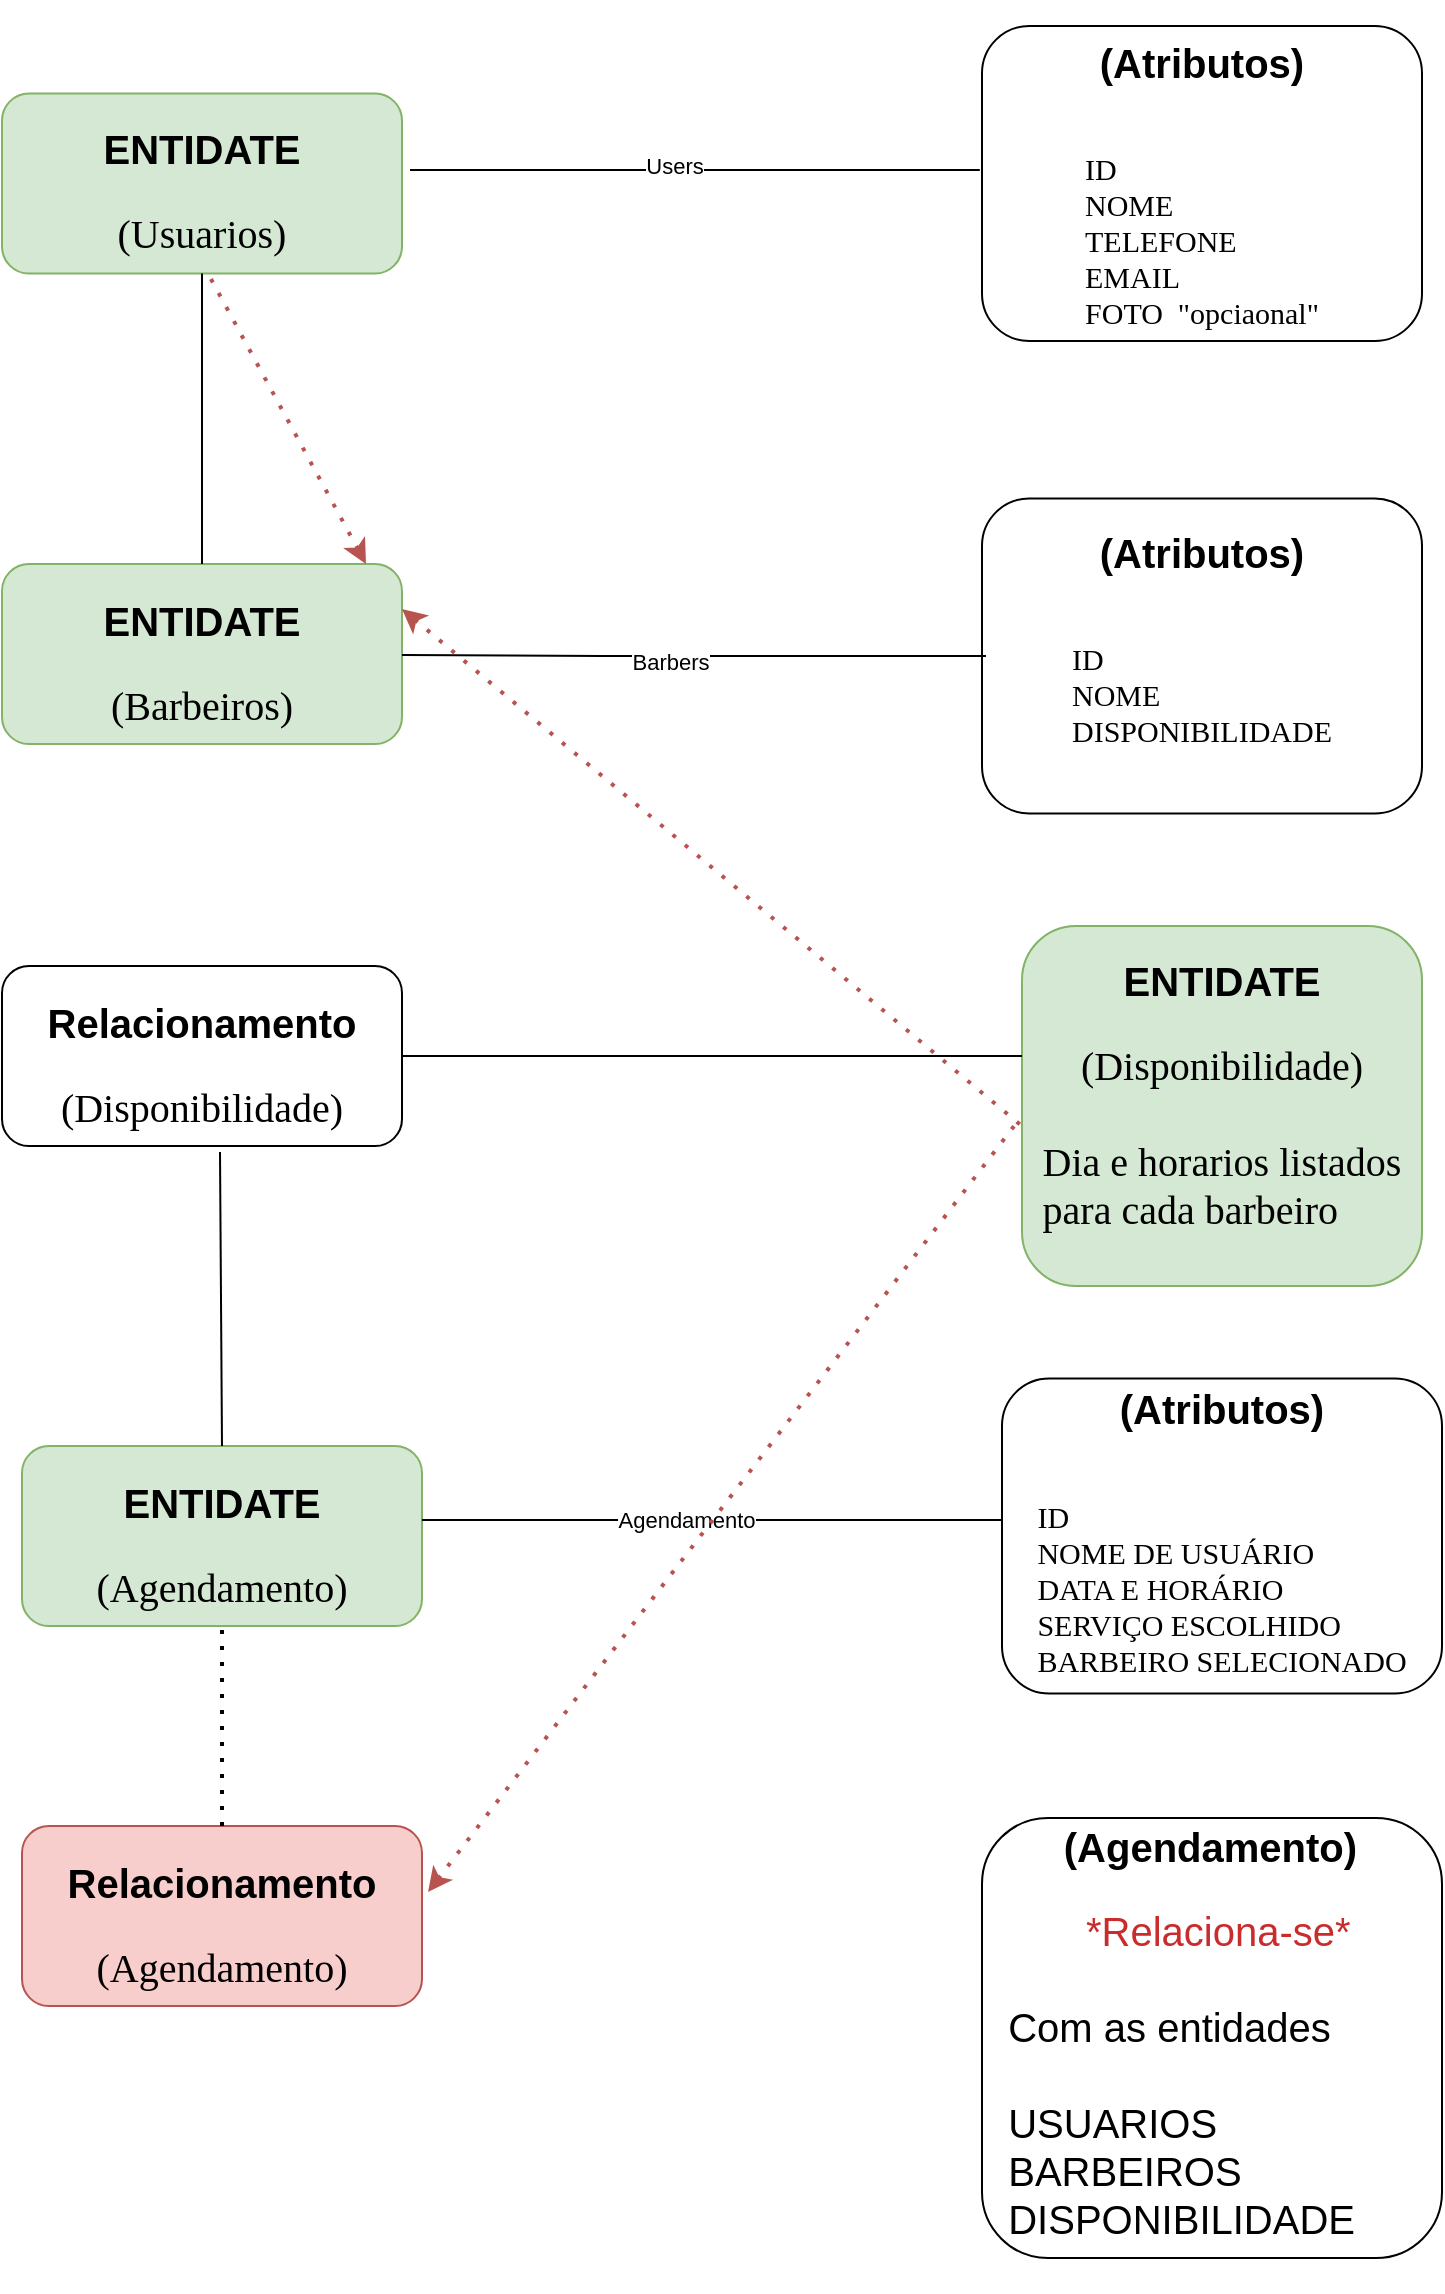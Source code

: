 <mxfile version="24.7.13">
  <diagram name="Página-1" id="cU92eyZIP07kXA5iKUZk">
    <mxGraphModel dx="1434" dy="1960" grid="1" gridSize="10" guides="1" tooltips="1" connect="1" arrows="1" fold="1" page="1" pageScale="1" pageWidth="827" pageHeight="1169" math="0" shadow="0">
      <root>
        <mxCell id="0" />
        <mxCell id="1" parent="0" />
        <mxCell id="cKrOKOpTMZdyzhnUi_az-14" value="&lt;h1&gt;&lt;font style=&quot;font-size: 20px;&quot;&gt;(Atributos)&lt;/font&gt;&lt;/h1&gt;&lt;br style=&quot;forced-color-adjust: none; padding: 0px; margin: 0px;&quot;&gt;&lt;div style=&quot;text-align: left; font-size: 15px; line-height: 120%;&quot;&gt;&lt;font face=&quot;Verdana&quot;&gt;ID&lt;/font&gt;&lt;/div&gt;&lt;div style=&quot;text-align: left; font-size: 15px; line-height: 120%;&quot;&gt;&lt;span style=&quot;font-family: Verdana; background-color: initial;&quot;&gt;NOME&lt;/span&gt;&lt;/div&gt;&lt;div style=&quot;text-align: left; font-size: 15px; line-height: 120%;&quot;&gt;&lt;span style=&quot;font-family: Verdana; background-color: initial;&quot;&gt;TELEFONE&lt;/span&gt;&lt;/div&gt;&lt;div style=&quot;text-align: left; font-size: 15px; line-height: 120%;&quot;&gt;&lt;span style=&quot;background-color: initial;&quot;&gt;&lt;font face=&quot;Verdana&quot; style=&quot;font-size: 15px;&quot;&gt;EMAIL&lt;/font&gt;&lt;/span&gt;&lt;/div&gt;&lt;div style=&quot;text-align: left; font-size: 15px; line-height: 120%;&quot;&gt;&lt;font face=&quot;Verdana&quot;&gt;FOTO&amp;nbsp; &quot;opciaonal&quot;&lt;/font&gt;&lt;/div&gt;&lt;div style=&quot;text-align: left; forced-color-adjust: none; padding: 0px; margin: 0px; font-size: 15px; line-height: 120%;&quot;&gt;&lt;br style=&quot;forced-color-adjust: none; padding: 0px; margin: 0px; color: rgb(0, 0, 0); font-family: Helvetica; font-style: normal; font-variant-ligatures: normal; font-variant-caps: normal; font-weight: 700; letter-spacing: normal; orphans: 2; text-indent: 0px; text-transform: none; widows: 2; word-spacing: 0px; -webkit-text-stroke-width: 0px; white-space: nowrap; background-color: rgb(251, 251, 251); text-decoration-thickness: initial; text-decoration-style: initial; text-decoration-color: initial;&quot;&gt;&lt;/div&gt;" style="rounded=1;whiteSpace=wrap;html=1;" parent="1" vertex="1">
          <mxGeometry x="520" y="-226" width="220" height="157.5" as="geometry" />
        </mxCell>
        <mxCell id="cKrOKOpTMZdyzhnUi_az-17" value="&lt;h1&gt;&lt;font style=&quot;font-size: 20px;&quot; face=&quot;Helvetica&quot;&gt;ENTIDATE&lt;/font&gt;&lt;/h1&gt;&lt;div style=&quot;padding-top: 0px;&quot;&gt;&lt;font face=&quot;Times New Roman&quot; style=&quot;font-size: 20px;&quot;&gt;(Usuarios)&lt;/font&gt;&lt;/div&gt;" style="rounded=1;whiteSpace=wrap;html=1;spacingTop=-11;spacing=-11;fillColor=#d5e8d4;strokeColor=#82b366;" parent="1" vertex="1">
          <mxGeometry x="30" y="-192.25" width="200" height="90" as="geometry" />
        </mxCell>
        <mxCell id="cKrOKOpTMZdyzhnUi_az-18" value="" style="endArrow=none;html=1;rounded=0;exitX=1.02;exitY=0.425;exitDx=0;exitDy=0;exitPerimeter=0;entryX=-0.005;entryY=0.457;entryDx=0;entryDy=0;entryPerimeter=0;" parent="1" source="cKrOKOpTMZdyzhnUi_az-17" target="cKrOKOpTMZdyzhnUi_az-14" edge="1">
          <mxGeometry width="50" height="50" relative="1" as="geometry">
            <mxPoint x="364" y="-106" as="sourcePoint" />
            <mxPoint x="510" y="-156" as="targetPoint" />
          </mxGeometry>
        </mxCell>
        <mxCell id="cKrOKOpTMZdyzhnUi_az-21" value="Users" style="edgeLabel;html=1;align=center;verticalAlign=middle;resizable=0;points=[];" parent="cKrOKOpTMZdyzhnUi_az-18" vertex="1" connectable="0">
          <mxGeometry x="0.059" y="-3" relative="1" as="geometry">
            <mxPoint x="-19" y="-5" as="offset" />
          </mxGeometry>
        </mxCell>
        <mxCell id="cKrOKOpTMZdyzhnUi_az-19" value="&lt;h1&gt;&lt;font style=&quot;font-size: 20px;&quot; face=&quot;Helvetica&quot;&gt;ENTIDATE&lt;/font&gt;&lt;/h1&gt;&lt;div&gt;&lt;font face=&quot;Times New Roman&quot; style=&quot;font-size: 20px;&quot;&gt;(Barbeiros)&lt;/font&gt;&lt;/div&gt;" style="rounded=1;whiteSpace=wrap;html=1;spacingTop=-11;spacing=-11;fillColor=#d5e8d4;strokeColor=#82b366;" parent="1" vertex="1">
          <mxGeometry x="30" y="43" width="200" height="90" as="geometry" />
        </mxCell>
        <mxCell id="cKrOKOpTMZdyzhnUi_az-20" value="" style="endArrow=none;html=1;rounded=0;entryX=0.5;entryY=1;entryDx=0;entryDy=0;exitX=0.5;exitY=0;exitDx=0;exitDy=0;" parent="1" source="cKrOKOpTMZdyzhnUi_az-19" target="cKrOKOpTMZdyzhnUi_az-17" edge="1">
          <mxGeometry width="50" height="50" relative="1" as="geometry">
            <mxPoint x="160" y="34" as="sourcePoint" />
            <mxPoint x="200" y="-56" as="targetPoint" />
          </mxGeometry>
        </mxCell>
        <mxCell id="cKrOKOpTMZdyzhnUi_az-26" value="&lt;h1&gt;&lt;font style=&quot;font-size: 20px;&quot;&gt;(Atributos)&lt;/font&gt;&lt;/h1&gt;&lt;br style=&quot;forced-color-adjust: none; padding: 0px; margin: 0px;&quot;&gt;&lt;div style=&quot;text-align: left; font-size: 15px; line-height: 120%;&quot;&gt;&lt;font face=&quot;Verdana&quot;&gt;ID&lt;/font&gt;&lt;/div&gt;&lt;div style=&quot;text-align: left; font-size: 15px; line-height: 120%;&quot;&gt;&lt;span style=&quot;font-family: Verdana; background-color: initial;&quot;&gt;NOME&lt;/span&gt;&lt;/div&gt;&lt;div style=&quot;text-align: left; font-size: 15px; line-height: 120%;&quot;&gt;&lt;span style=&quot;font-family: Verdana; background-color: initial;&quot;&gt;DISPONIBILIDADE&lt;/span&gt;&lt;/div&gt;&lt;div style=&quot;text-align: left; font-size: 15px; line-height: 120%;&quot;&gt;&lt;br&gt;&lt;/div&gt;&lt;div style=&quot;text-align: left; forced-color-adjust: none; padding: 0px; margin: 0px; font-size: 15px; line-height: 120%;&quot;&gt;&lt;br style=&quot;forced-color-adjust: none; padding: 0px; margin: 0px; color: rgb(0, 0, 0); font-family: Helvetica; font-style: normal; font-variant-ligatures: normal; font-variant-caps: normal; font-weight: 700; letter-spacing: normal; orphans: 2; text-indent: 0px; text-transform: none; widows: 2; word-spacing: 0px; -webkit-text-stroke-width: 0px; white-space: nowrap; background-color: rgb(251, 251, 251); text-decoration-thickness: initial; text-decoration-style: initial; text-decoration-color: initial;&quot;&gt;&lt;/div&gt;" style="rounded=1;whiteSpace=wrap;html=1;" parent="1" vertex="1">
          <mxGeometry x="520" y="10.25" width="220" height="157.5" as="geometry" />
        </mxCell>
        <mxCell id="cKrOKOpTMZdyzhnUi_az-31" value="" style="endArrow=none;html=1;rounded=0;exitX=1;exitY=0.25;exitDx=0;exitDy=0;entryX=0.009;entryY=0.36;entryDx=0;entryDy=0;entryPerimeter=0;" parent="1" edge="1">
          <mxGeometry width="50" height="50" relative="1" as="geometry">
            <mxPoint x="230" y="88.5" as="sourcePoint" />
            <mxPoint x="521.98" y="88.95" as="targetPoint" />
            <Array as="points">
              <mxPoint x="330" y="89" />
            </Array>
          </mxGeometry>
        </mxCell>
        <mxCell id="cKrOKOpTMZdyzhnUi_az-33" value="Barbers" style="edgeLabel;html=1;align=center;verticalAlign=middle;resizable=0;points=[];" parent="cKrOKOpTMZdyzhnUi_az-31" vertex="1" connectable="0">
          <mxGeometry x="-0.082" y="-3" relative="1" as="geometry">
            <mxPoint as="offset" />
          </mxGeometry>
        </mxCell>
        <mxCell id="DhuK5LboHCLWYcnkCGI0-1" value="&lt;h1&gt;&lt;font style=&quot;font-size: 20px;&quot; face=&quot;Helvetica&quot;&gt;Relacionamento&lt;/font&gt;&lt;/h1&gt;&lt;div&gt;&lt;font face=&quot;Times New Roman&quot; style=&quot;font-size: 20px;&quot;&gt;(Disponibilidade)&lt;/font&gt;&lt;/div&gt;" style="rounded=1;whiteSpace=wrap;html=1;spacingTop=-11;spacing=-11;" vertex="1" parent="1">
          <mxGeometry x="30" y="244" width="200" height="90" as="geometry" />
        </mxCell>
        <mxCell id="DhuK5LboHCLWYcnkCGI0-7" value="&lt;h1 style=&quot;padding-top: 0px; padding-bottom: 0px; margin-top: -100px;&quot;&gt;&lt;font style=&quot;font-size: 20px;&quot; face=&quot;Helvetica&quot;&gt;ENTIDATE&lt;/font&gt;&lt;/h1&gt;&lt;div style=&quot;padding-top: 0px;&quot;&gt;&lt;font face=&quot;Times New Roman&quot; style=&quot;font-size: 20px;&quot;&gt;(Disponibilidade)&lt;/font&gt;&lt;/div&gt;&lt;div style=&quot;padding-top: 0px;&quot;&gt;&lt;font face=&quot;Times New Roman&quot; style=&quot;font-size: 20px;&quot;&gt;&lt;br&gt;&lt;/font&gt;&lt;/div&gt;&lt;div style=&quot;text-align: left; padding-top: 0px;&quot;&gt;&lt;span style=&quot;font-size: 20px;&quot;&gt;&lt;font face=&quot;Verdana&quot;&gt;Dia e horarios listados&lt;/font&gt;&lt;/span&gt;&lt;/div&gt;&lt;div style=&quot;text-align: left; padding-top: 0px;&quot;&gt;&lt;span style=&quot;font-size: 20px;&quot;&gt;&lt;font face=&quot;Verdana&quot;&gt;para cada barbeiro&lt;/font&gt;&lt;/span&gt;&lt;/div&gt;" style="rounded=1;whiteSpace=wrap;html=1;spacingTop=86;spacing=-11;fillColor=#d5e8d4;strokeColor=#82b366;" vertex="1" parent="1">
          <mxGeometry x="540" y="224" width="200" height="180" as="geometry" />
        </mxCell>
        <mxCell id="DhuK5LboHCLWYcnkCGI0-8" value="&lt;h1&gt;&lt;font style=&quot;font-size: 20px;&quot; face=&quot;Helvetica&quot;&gt;ENTIDATE&lt;/font&gt;&lt;/h1&gt;&lt;div&gt;&lt;font face=&quot;Times New Roman&quot; style=&quot;font-size: 20px;&quot;&gt;(Agendamento)&lt;/font&gt;&lt;/div&gt;" style="rounded=1;whiteSpace=wrap;html=1;spacingTop=-11;spacing=-11;fillColor=#d5e8d4;strokeColor=#82b366;" vertex="1" parent="1">
          <mxGeometry x="40" y="484" width="200" height="90" as="geometry" />
        </mxCell>
        <mxCell id="DhuK5LboHCLWYcnkCGI0-10" value="&lt;h1 style=&quot;margin-top: 65.08px;&quot;&gt;&lt;font style=&quot;font-size: 20px;&quot;&gt;(Atributos)&lt;/font&gt;&lt;/h1&gt;&lt;br style=&quot;forced-color-adjust: none; padding: 0px; margin: 0px;&quot;&gt;&lt;div style=&quot;text-align: left; font-size: 15px; line-height: 120%;&quot;&gt;&lt;font face=&quot;Verdana&quot;&gt;ID&lt;/font&gt;&lt;/div&gt;&lt;div style=&quot;text-align: left; font-size: 15px; line-height: 120%;&quot;&gt;&lt;span style=&quot;font-family: Verdana; background-color: initial;&quot;&gt;NOME DE USUÁRIO&amp;nbsp;&lt;/span&gt;&lt;/div&gt;&lt;div style=&quot;text-align: left; font-size: 15px; line-height: 120%;&quot;&gt;&lt;span style=&quot;font-family: Verdana; background-color: initial;&quot;&gt;DATA E HORÁRIO&lt;/span&gt;&lt;/div&gt;&lt;div style=&quot;text-align: left; font-size: 15px; line-height: 120%;&quot;&gt;&lt;span style=&quot;font-family: Verdana; background-color: initial;&quot;&gt;SERVIÇO ESCOLHIDO&lt;/span&gt;&lt;/div&gt;&lt;div style=&quot;text-align: left; font-size: 15px; line-height: 120%;&quot;&gt;&lt;span style=&quot;font-family: Verdana; background-color: initial;&quot;&gt;BARBEIRO SELECIONADO&lt;/span&gt;&lt;/div&gt;&lt;div style=&quot;text-align: left; font-size: 15px; line-height: 120%;&quot;&gt;&lt;span style=&quot;font-family: Verdana; background-color: initial;&quot;&gt;&lt;br&gt;&lt;/span&gt;&lt;/div&gt;&lt;div style=&quot;text-align: left; font-size: 15px; line-height: 120%;&quot;&gt;&lt;span style=&quot;font-family: Verdana; background-color: initial;&quot;&gt;&lt;br&gt;&lt;/span&gt;&lt;/div&gt;&lt;div style=&quot;text-align: left; font-size: 15px; line-height: 120%;&quot;&gt;&lt;br&gt;&lt;/div&gt;&lt;div style=&quot;text-align: left; forced-color-adjust: none; padding: 0px; margin: 0px; font-size: 15px; line-height: 120%;&quot;&gt;&lt;br style=&quot;forced-color-adjust: none; padding: 0px; margin: 0px; color: rgb(0, 0, 0); font-family: Helvetica; font-style: normal; font-variant-ligatures: normal; font-variant-caps: normal; font-weight: 700; letter-spacing: normal; orphans: 2; text-indent: 0px; text-transform: none; widows: 2; word-spacing: 0px; -webkit-text-stroke-width: 0px; white-space: nowrap; background-color: rgb(251, 251, 251); text-decoration-thickness: initial; text-decoration-style: initial; text-decoration-color: initial;&quot;&gt;&lt;/div&gt;" style="rounded=1;whiteSpace=wrap;html=1;" vertex="1" parent="1">
          <mxGeometry x="530" y="450.25" width="220" height="157.5" as="geometry" />
        </mxCell>
        <mxCell id="DhuK5LboHCLWYcnkCGI0-14" value="" style="endArrow=none;html=1;rounded=0;" edge="1" parent="1">
          <mxGeometry width="50" height="50" relative="1" as="geometry">
            <mxPoint x="240" y="521" as="sourcePoint" />
            <mxPoint x="530" y="521" as="targetPoint" />
            <Array as="points" />
          </mxGeometry>
        </mxCell>
        <mxCell id="DhuK5LboHCLWYcnkCGI0-16" value="Agendamento" style="edgeLabel;html=1;align=center;verticalAlign=middle;resizable=0;points=[];" vertex="1" connectable="0" parent="DhuK5LboHCLWYcnkCGI0-14">
          <mxGeometry x="-0.09" relative="1" as="geometry">
            <mxPoint as="offset" />
          </mxGeometry>
        </mxCell>
        <mxCell id="DhuK5LboHCLWYcnkCGI0-15" value="" style="endArrow=none;html=1;rounded=0;entryX=0.545;entryY=1.033;entryDx=0;entryDy=0;entryPerimeter=0;exitX=0.5;exitY=0;exitDx=0;exitDy=0;" edge="1" parent="1" source="DhuK5LboHCLWYcnkCGI0-8" target="DhuK5LboHCLWYcnkCGI0-1">
          <mxGeometry width="50" height="50" relative="1" as="geometry">
            <mxPoint x="390" y="454" as="sourcePoint" />
            <mxPoint x="440" y="404" as="targetPoint" />
            <Array as="points" />
          </mxGeometry>
        </mxCell>
        <mxCell id="DhuK5LboHCLWYcnkCGI0-17" value="&lt;h1&gt;&lt;font style=&quot;font-size: 20px;&quot; face=&quot;Helvetica&quot;&gt;Relacionamento&lt;/font&gt;&lt;/h1&gt;&lt;div&gt;&lt;font face=&quot;Times New Roman&quot; style=&quot;font-size: 20px;&quot;&gt;(Agendamento)&lt;/font&gt;&lt;/div&gt;" style="rounded=1;whiteSpace=wrap;html=1;spacingTop=-11;spacing=-11;fillColor=#f8cecc;strokeColor=#b85450;" vertex="1" parent="1">
          <mxGeometry x="40" y="674" width="200" height="90" as="geometry" />
        </mxCell>
        <mxCell id="DhuK5LboHCLWYcnkCGI0-19" value="" style="endArrow=none;dashed=1;html=1;dashPattern=1 3;strokeWidth=2;rounded=0;exitX=0.5;exitY=0;exitDx=0;exitDy=0;entryX=0.5;entryY=1;entryDx=0;entryDy=0;" edge="1" parent="1" source="DhuK5LboHCLWYcnkCGI0-17" target="DhuK5LboHCLWYcnkCGI0-8">
          <mxGeometry width="50" height="50" relative="1" as="geometry">
            <mxPoint x="390" y="574" as="sourcePoint" />
            <mxPoint x="440" y="524" as="targetPoint" />
          </mxGeometry>
        </mxCell>
        <mxCell id="DhuK5LboHCLWYcnkCGI0-21" value="" style="endArrow=none;dashed=1;html=1;dashPattern=1 3;strokeWidth=2;rounded=0;exitX=1.015;exitY=0.367;exitDx=0;exitDy=0;exitPerimeter=0;startArrow=classic;startFill=1;fillColor=#f8cecc;strokeColor=#b85450;entryX=-0.02;entryY=0.556;entryDx=0;entryDy=0;entryPerimeter=0;" edge="1" parent="1" source="DhuK5LboHCLWYcnkCGI0-17" target="DhuK5LboHCLWYcnkCGI0-7">
          <mxGeometry width="50" height="50" relative="1" as="geometry">
            <mxPoint x="390" y="414" as="sourcePoint" />
            <mxPoint x="530" y="334" as="targetPoint" />
          </mxGeometry>
        </mxCell>
        <mxCell id="DhuK5LboHCLWYcnkCGI0-22" value="" style="endArrow=none;html=1;rounded=0;exitX=1;exitY=0.5;exitDx=0;exitDy=0;entryX=0;entryY=0.361;entryDx=0;entryDy=0;entryPerimeter=0;" edge="1" parent="1" source="DhuK5LboHCLWYcnkCGI0-1" target="DhuK5LboHCLWYcnkCGI0-7">
          <mxGeometry width="50" height="50" relative="1" as="geometry">
            <mxPoint x="390" y="414" as="sourcePoint" />
            <mxPoint x="550" y="284" as="targetPoint" />
            <Array as="points" />
          </mxGeometry>
        </mxCell>
        <mxCell id="DhuK5LboHCLWYcnkCGI0-23" value="" style="endArrow=none;dashed=1;html=1;dashPattern=1 3;strokeWidth=2;rounded=0;exitX=1;exitY=0.25;exitDx=0;exitDy=0;startArrow=classic;startFill=1;fillColor=#f8cecc;strokeColor=#b85450;entryX=0;entryY=0.556;entryDx=0;entryDy=0;entryPerimeter=0;" edge="1" parent="1" source="cKrOKOpTMZdyzhnUi_az-19" target="DhuK5LboHCLWYcnkCGI0-7">
          <mxGeometry width="50" height="50" relative="1" as="geometry">
            <mxPoint x="230" y="87" as="sourcePoint" />
            <mxPoint x="523" y="-296" as="targetPoint" />
          </mxGeometry>
        </mxCell>
        <mxCell id="DhuK5LboHCLWYcnkCGI0-25" value="" style="endArrow=none;dashed=1;html=1;dashPattern=1 3;strokeWidth=2;rounded=0;startArrow=classic;startFill=1;fillColor=#f8cecc;strokeColor=#b85450;entryX=-0.02;entryY=0.556;entryDx=0;entryDy=0;entryPerimeter=0;exitX=0.91;exitY=0;exitDx=0;exitDy=0;exitPerimeter=0;" edge="1" parent="1" source="cKrOKOpTMZdyzhnUi_az-19">
          <mxGeometry width="50" height="50" relative="1" as="geometry">
            <mxPoint x="240" y="90" as="sourcePoint" />
            <mxPoint x="133" y="-102.25" as="targetPoint" />
            <Array as="points" />
          </mxGeometry>
        </mxCell>
        <mxCell id="DhuK5LboHCLWYcnkCGI0-26" value="&lt;h1&gt;&lt;font style=&quot;font-size: 20px;&quot;&gt;&amp;nbsp; &amp;nbsp; &amp;nbsp; &amp;nbsp;(Agendamento)&lt;/font&gt;&lt;/h1&gt;&lt;div&gt;&lt;font style=&quot;font-size: 20px;&quot;&gt;&amp;nbsp; &amp;nbsp; &amp;nbsp; &amp;nbsp; &amp;nbsp;&lt;font color=&quot;#c92c2c&quot;&gt;*Relaciona-se*&lt;/font&gt;&lt;/font&gt;&lt;/div&gt;&lt;div&gt;&lt;font style=&quot;font-size: 20px;&quot;&gt;&lt;font color=&quot;#c92c2c&quot;&gt;&lt;br&gt;&lt;/font&gt;&lt;/font&gt;&lt;/div&gt;&lt;div&gt;&lt;font style=&quot;font-size: 20px;&quot;&gt;&amp;nbsp; Com as entidades&lt;/font&gt;&lt;/div&gt;&lt;div&gt;&lt;font style=&quot;font-size: 20px;&quot;&gt;&lt;br&gt;&lt;/font&gt;&lt;/div&gt;&lt;div&gt;&lt;font style=&quot;font-size: 20px;&quot;&gt;&amp;nbsp; USUARIOS&lt;/font&gt;&lt;/div&gt;&lt;div&gt;&lt;font style=&quot;font-size: 20px;&quot;&gt;&amp;nbsp; BARBEIROS&lt;/font&gt;&lt;/div&gt;&lt;div&gt;&lt;font style=&quot;font-size: 20px;&quot;&gt;&amp;nbsp; DISPONIBILIDADE&lt;/font&gt;&lt;/div&gt;&lt;div&gt;&lt;font style=&quot;font-size: 20px;&quot;&gt;&amp;nbsp;&lt;/font&gt;&lt;/div&gt;" style="rounded=1;whiteSpace=wrap;html=1;align=left;" vertex="1" parent="1">
          <mxGeometry x="520" y="670" width="230" height="220" as="geometry" />
        </mxCell>
      </root>
    </mxGraphModel>
  </diagram>
</mxfile>
